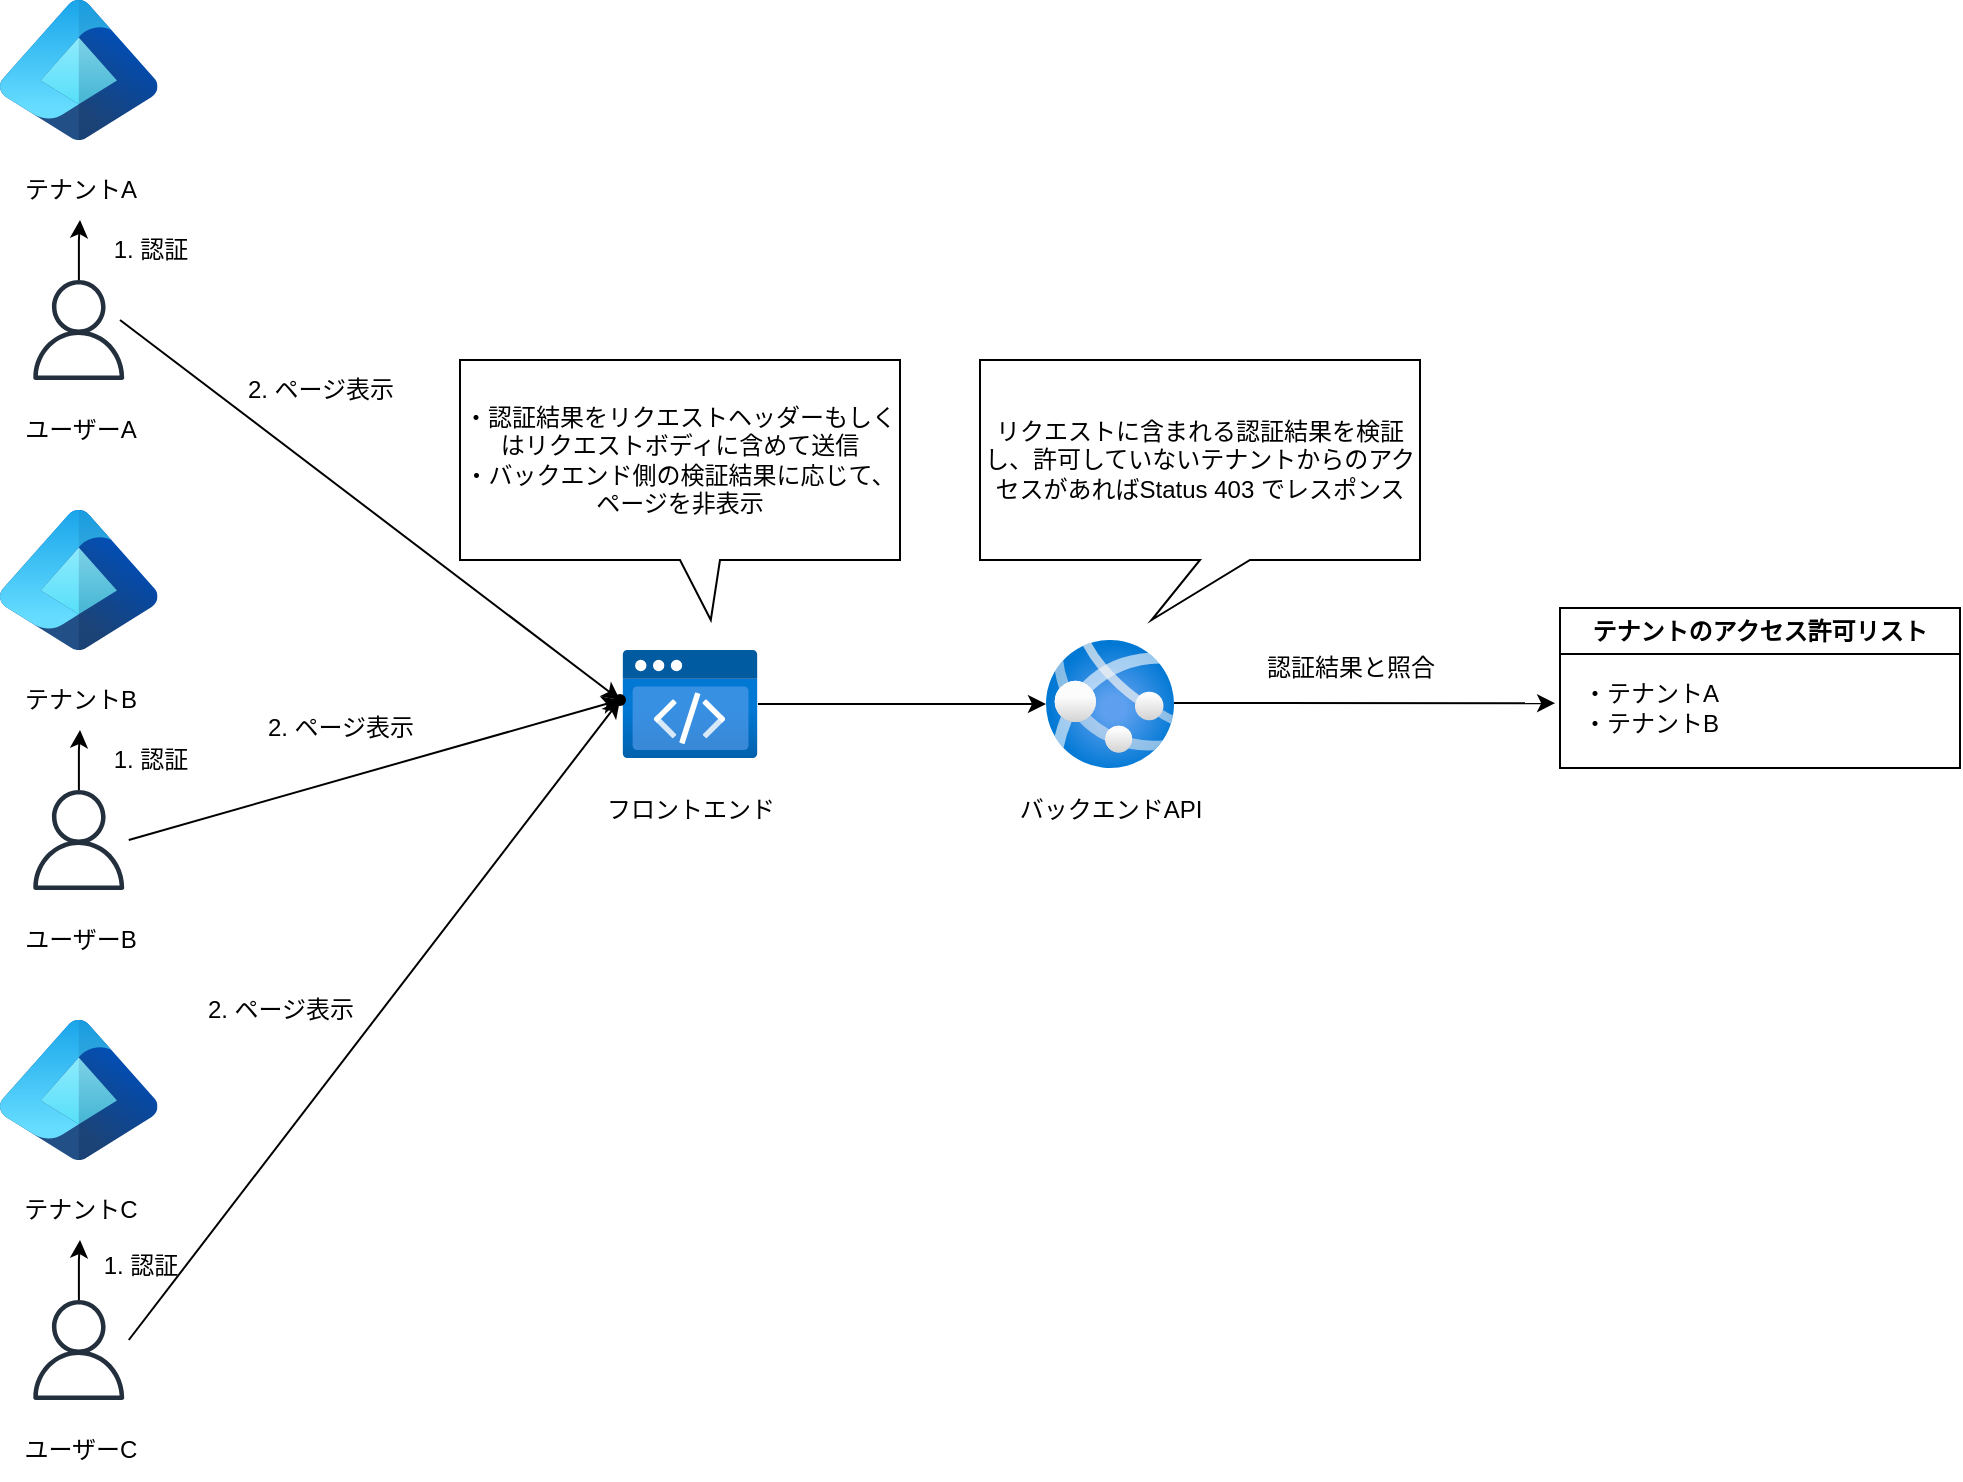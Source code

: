 <mxfile version="27.0.6">
  <diagram name="ページ1" id="x38E6jqCPU3l6lvxFxvu">
    <mxGraphModel dx="1341" dy="878" grid="1" gridSize="10" guides="1" tooltips="1" connect="1" arrows="1" fold="1" page="1" pageScale="1" pageWidth="827" pageHeight="1169" math="0" shadow="0">
      <root>
        <mxCell id="0" />
        <mxCell id="1" parent="0" />
        <mxCell id="7tiRyADVyy9cA7FerkK4-9" value="" style="edgeStyle=orthogonalEdgeStyle;rounded=0;orthogonalLoop=1;jettySize=auto;html=1;" parent="1" source="ywfHkIdbfyH4UHMAIcFu-1" target="ywfHkIdbfyH4UHMAIcFu-2" edge="1">
          <mxGeometry relative="1" as="geometry" />
        </mxCell>
        <mxCell id="ywfHkIdbfyH4UHMAIcFu-1" value="" style="image;aspect=fixed;html=1;points=[];align=center;fontSize=12;image=img/lib/azure2/preview/Static_Apps.svg;" parent="1" vertex="1">
          <mxGeometry x="401" y="425" width="68" height="54" as="geometry" />
        </mxCell>
        <mxCell id="ywfHkIdbfyH4UHMAIcFu-2" value="" style="image;aspect=fixed;html=1;points=[];align=center;fontSize=12;image=img/lib/azure2/app_services/App_Services.svg;" parent="1" vertex="1">
          <mxGeometry x="613" y="420" width="64" height="64" as="geometry" />
        </mxCell>
        <mxCell id="7tiRyADVyy9cA7FerkK4-6" value="" style="group" parent="1" vertex="1" connectable="0">
          <mxGeometry x="90" y="100" width="105" height="230" as="geometry" />
        </mxCell>
        <mxCell id="7tiRyADVyy9cA7FerkK4-4" value="" style="group" parent="7tiRyADVyy9cA7FerkK4-6" vertex="1" connectable="0">
          <mxGeometry width="80" height="110" as="geometry" />
        </mxCell>
        <mxCell id="w7e60LT3kDtD1Cjftb_R-1" value="" style="image;aspect=fixed;html=1;points=[];align=center;fontSize=12;image=img/lib/azure2/other/Entra_Identity.svg;" parent="7tiRyADVyy9cA7FerkK4-4" vertex="1">
          <mxGeometry width="78.76" height="70" as="geometry" />
        </mxCell>
        <mxCell id="7tiRyADVyy9cA7FerkK4-2" value="テナントA" style="text;html=1;align=center;verticalAlign=middle;resizable=0;points=[];autosize=1;strokeColor=none;fillColor=none;" parent="7tiRyADVyy9cA7FerkK4-4" vertex="1">
          <mxGeometry y="80" width="80" height="30" as="geometry" />
        </mxCell>
        <mxCell id="7tiRyADVyy9cA7FerkK4-5" value="" style="group" parent="7tiRyADVyy9cA7FerkK4-6" vertex="1" connectable="0">
          <mxGeometry y="140" width="80" height="90" as="geometry" />
        </mxCell>
        <mxCell id="ywfHkIdbfyH4UHMAIcFu-4" value="" style="sketch=0;outlineConnect=0;fontColor=#232F3E;gradientColor=none;fillColor=#232F3D;strokeColor=none;dashed=0;verticalLabelPosition=bottom;verticalAlign=top;align=center;html=1;fontSize=12;fontStyle=0;aspect=fixed;pointerEvents=1;shape=mxgraph.aws4.user;" parent="7tiRyADVyy9cA7FerkK4-5" vertex="1">
          <mxGeometry x="14.38" width="50" height="50" as="geometry" />
        </mxCell>
        <mxCell id="7tiRyADVyy9cA7FerkK4-3" value="ユーザーA" style="text;html=1;align=center;verticalAlign=middle;resizable=0;points=[];autosize=1;strokeColor=none;fillColor=none;" parent="7tiRyADVyy9cA7FerkK4-5" vertex="1">
          <mxGeometry y="60" width="80" height="30" as="geometry" />
        </mxCell>
        <mxCell id="7tiRyADVyy9cA7FerkK4-39" value="" style="endArrow=classic;html=1;rounded=0;entryX=0.325;entryY=0.533;entryDx=0;entryDy=0;entryPerimeter=0;" parent="7tiRyADVyy9cA7FerkK4-5" target="7tiRyADVyy9cA7FerkK4-31" edge="1">
          <mxGeometry width="50" height="50" relative="1" as="geometry">
            <mxPoint x="60" y="20" as="sourcePoint" />
            <mxPoint x="110" y="-30" as="targetPoint" />
          </mxGeometry>
        </mxCell>
        <mxCell id="7tiRyADVyy9cA7FerkK4-33" value="" style="edgeStyle=orthogonalEdgeStyle;rounded=0;orthogonalLoop=1;jettySize=auto;html=1;" parent="7tiRyADVyy9cA7FerkK4-6" source="ywfHkIdbfyH4UHMAIcFu-4" target="7tiRyADVyy9cA7FerkK4-2" edge="1">
          <mxGeometry relative="1" as="geometry" />
        </mxCell>
        <mxCell id="7tiRyADVyy9cA7FerkK4-37" value="1. 認証" style="text;html=1;align=center;verticalAlign=middle;resizable=0;points=[];autosize=1;strokeColor=none;fillColor=none;" parent="7tiRyADVyy9cA7FerkK4-6" vertex="1">
          <mxGeometry x="45" y="110" width="60" height="30" as="geometry" />
        </mxCell>
        <mxCell id="7tiRyADVyy9cA7FerkK4-10" value="フロントエンド" style="text;html=1;align=center;verticalAlign=middle;resizable=0;points=[];autosize=1;strokeColor=none;fillColor=none;" parent="1" vertex="1">
          <mxGeometry x="380" y="490" width="110" height="30" as="geometry" />
        </mxCell>
        <mxCell id="7tiRyADVyy9cA7FerkK4-11" value="バックエンドAPI" style="text;html=1;align=center;verticalAlign=middle;resizable=0;points=[];autosize=1;strokeColor=none;fillColor=none;" parent="1" vertex="1">
          <mxGeometry x="590" y="490" width="110" height="30" as="geometry" />
        </mxCell>
        <mxCell id="7tiRyADVyy9cA7FerkK4-12" value="" style="group" parent="1" vertex="1" connectable="0">
          <mxGeometry x="90" y="355" width="105" height="230" as="geometry" />
        </mxCell>
        <mxCell id="7tiRyADVyy9cA7FerkK4-13" value="" style="group" parent="7tiRyADVyy9cA7FerkK4-12" vertex="1" connectable="0">
          <mxGeometry width="80" height="110" as="geometry" />
        </mxCell>
        <mxCell id="7tiRyADVyy9cA7FerkK4-14" value="" style="image;aspect=fixed;html=1;points=[];align=center;fontSize=12;image=img/lib/azure2/other/Entra_Identity.svg;" parent="7tiRyADVyy9cA7FerkK4-13" vertex="1">
          <mxGeometry width="78.76" height="70" as="geometry" />
        </mxCell>
        <mxCell id="7tiRyADVyy9cA7FerkK4-15" value="テナントB" style="text;html=1;align=center;verticalAlign=middle;resizable=0;points=[];autosize=1;strokeColor=none;fillColor=none;" parent="7tiRyADVyy9cA7FerkK4-13" vertex="1">
          <mxGeometry y="80" width="80" height="30" as="geometry" />
        </mxCell>
        <mxCell id="7tiRyADVyy9cA7FerkK4-16" value="" style="group" parent="7tiRyADVyy9cA7FerkK4-12" vertex="1" connectable="0">
          <mxGeometry y="140" width="80" height="90" as="geometry" />
        </mxCell>
        <mxCell id="7tiRyADVyy9cA7FerkK4-17" value="" style="sketch=0;outlineConnect=0;fontColor=#232F3E;gradientColor=none;fillColor=#232F3D;strokeColor=none;dashed=0;verticalLabelPosition=bottom;verticalAlign=top;align=center;html=1;fontSize=12;fontStyle=0;aspect=fixed;pointerEvents=1;shape=mxgraph.aws4.user;" parent="7tiRyADVyy9cA7FerkK4-16" vertex="1">
          <mxGeometry x="14.38" width="50" height="50" as="geometry" />
        </mxCell>
        <mxCell id="7tiRyADVyy9cA7FerkK4-18" value="ユーザーB" style="text;html=1;align=center;verticalAlign=middle;resizable=0;points=[];autosize=1;strokeColor=none;fillColor=none;" parent="7tiRyADVyy9cA7FerkK4-16" vertex="1">
          <mxGeometry y="60" width="80" height="30" as="geometry" />
        </mxCell>
        <mxCell id="7tiRyADVyy9cA7FerkK4-40" value="" style="endArrow=classic;html=1;rounded=0;entryX=0.658;entryY=0.567;entryDx=0;entryDy=0;entryPerimeter=0;" parent="7tiRyADVyy9cA7FerkK4-16" target="7tiRyADVyy9cA7FerkK4-31" edge="1">
          <mxGeometry width="50" height="50" relative="1" as="geometry">
            <mxPoint x="64.38" y="25" as="sourcePoint" />
            <mxPoint x="114.38" y="-25" as="targetPoint" />
          </mxGeometry>
        </mxCell>
        <mxCell id="7tiRyADVyy9cA7FerkK4-34" value="" style="edgeStyle=orthogonalEdgeStyle;rounded=0;orthogonalLoop=1;jettySize=auto;html=1;" parent="7tiRyADVyy9cA7FerkK4-12" source="7tiRyADVyy9cA7FerkK4-17" target="7tiRyADVyy9cA7FerkK4-15" edge="1">
          <mxGeometry relative="1" as="geometry" />
        </mxCell>
        <mxCell id="7tiRyADVyy9cA7FerkK4-36" value="1. 認証" style="text;html=1;align=center;verticalAlign=middle;resizable=0;points=[];autosize=1;strokeColor=none;fillColor=none;" parent="7tiRyADVyy9cA7FerkK4-12" vertex="1">
          <mxGeometry x="45" y="110" width="60" height="30" as="geometry" />
        </mxCell>
        <mxCell id="7tiRyADVyy9cA7FerkK4-19" value="" style="group" parent="1" vertex="1" connectable="0">
          <mxGeometry x="90" y="610" width="80" height="230" as="geometry" />
        </mxCell>
        <mxCell id="7tiRyADVyy9cA7FerkK4-20" value="" style="group" parent="7tiRyADVyy9cA7FerkK4-19" vertex="1" connectable="0">
          <mxGeometry width="80" height="110" as="geometry" />
        </mxCell>
        <mxCell id="7tiRyADVyy9cA7FerkK4-21" value="" style="image;aspect=fixed;html=1;points=[];align=center;fontSize=12;image=img/lib/azure2/other/Entra_Identity.svg;" parent="7tiRyADVyy9cA7FerkK4-20" vertex="1">
          <mxGeometry width="78.76" height="70" as="geometry" />
        </mxCell>
        <mxCell id="7tiRyADVyy9cA7FerkK4-22" value="テナントC" style="text;html=1;align=center;verticalAlign=middle;resizable=0;points=[];autosize=1;strokeColor=none;fillColor=none;" parent="7tiRyADVyy9cA7FerkK4-20" vertex="1">
          <mxGeometry y="80" width="80" height="30" as="geometry" />
        </mxCell>
        <mxCell id="7tiRyADVyy9cA7FerkK4-23" value="" style="group" parent="7tiRyADVyy9cA7FerkK4-19" vertex="1" connectable="0">
          <mxGeometry y="140" width="80" height="90" as="geometry" />
        </mxCell>
        <mxCell id="7tiRyADVyy9cA7FerkK4-24" value="" style="sketch=0;outlineConnect=0;fontColor=#232F3E;gradientColor=none;fillColor=#232F3D;strokeColor=none;dashed=0;verticalLabelPosition=bottom;verticalAlign=top;align=center;html=1;fontSize=12;fontStyle=0;aspect=fixed;pointerEvents=1;shape=mxgraph.aws4.user;" parent="7tiRyADVyy9cA7FerkK4-23" vertex="1">
          <mxGeometry x="14.38" width="50" height="50" as="geometry" />
        </mxCell>
        <mxCell id="7tiRyADVyy9cA7FerkK4-25" value="ユーザーC" style="text;html=1;align=center;verticalAlign=middle;resizable=0;points=[];autosize=1;strokeColor=none;fillColor=none;" parent="7tiRyADVyy9cA7FerkK4-23" vertex="1">
          <mxGeometry y="60" width="80" height="30" as="geometry" />
        </mxCell>
        <mxCell id="7tiRyADVyy9cA7FerkK4-41" value="" style="endArrow=classic;html=1;rounded=0;entryX=-0.208;entryY=0.5;entryDx=0;entryDy=0;entryPerimeter=0;" parent="7tiRyADVyy9cA7FerkK4-23" target="7tiRyADVyy9cA7FerkK4-31" edge="1">
          <mxGeometry width="50" height="50" relative="1" as="geometry">
            <mxPoint x="64.38" y="20" as="sourcePoint" />
            <mxPoint x="114.38" y="-30" as="targetPoint" />
          </mxGeometry>
        </mxCell>
        <mxCell id="7tiRyADVyy9cA7FerkK4-35" value="" style="edgeStyle=orthogonalEdgeStyle;rounded=0;orthogonalLoop=1;jettySize=auto;html=1;" parent="7tiRyADVyy9cA7FerkK4-19" source="7tiRyADVyy9cA7FerkK4-24" target="7tiRyADVyy9cA7FerkK4-22" edge="1">
          <mxGeometry relative="1" as="geometry" />
        </mxCell>
        <mxCell id="7tiRyADVyy9cA7FerkK4-26" value="リクエストに含まれる認証結果を検証し、許可していないテナントからのアクセスがあればStatus 403 でレスポンス" style="shape=callout;whiteSpace=wrap;html=1;perimeter=calloutPerimeter;position2=0.39;base=25;" parent="1" vertex="1">
          <mxGeometry x="580" y="280" width="220" height="130" as="geometry" />
        </mxCell>
        <mxCell id="7tiRyADVyy9cA7FerkK4-29" value="・認証結果をリクエストヘッダーもしくはリクエストボディに含めて送信&lt;div&gt;・バックエンド側の検証結果に応じて、ページを非表示&lt;/div&gt;" style="shape=callout;whiteSpace=wrap;html=1;perimeter=calloutPerimeter;position2=0.57;" parent="1" vertex="1">
          <mxGeometry x="320" y="280" width="220" height="130" as="geometry" />
        </mxCell>
        <mxCell id="7tiRyADVyy9cA7FerkK4-31" value="" style="shape=waypoint;sketch=0;size=6;pointerEvents=1;points=[];fillColor=default;resizable=0;rotatable=0;perimeter=centerPerimeter;snapToPoint=1;verticalAlign=top;labelBackgroundColor=default;" parent="1" vertex="1">
          <mxGeometry x="390" y="440" width="20" height="20" as="geometry" />
        </mxCell>
        <mxCell id="7tiRyADVyy9cA7FerkK4-38" value="1. 認証" style="text;html=1;align=center;verticalAlign=middle;resizable=0;points=[];autosize=1;strokeColor=none;fillColor=none;" parent="1" vertex="1">
          <mxGeometry x="130" y="718" width="60" height="30" as="geometry" />
        </mxCell>
        <mxCell id="7tiRyADVyy9cA7FerkK4-52" value="2. ページ表示" style="text;html=1;align=center;verticalAlign=middle;resizable=0;points=[];autosize=1;strokeColor=none;fillColor=none;" parent="1" vertex="1">
          <mxGeometry x="210" y="449" width="100" height="30" as="geometry" />
        </mxCell>
        <mxCell id="7tiRyADVyy9cA7FerkK4-53" value="2. ページ表示" style="text;html=1;align=center;verticalAlign=middle;resizable=0;points=[];autosize=1;strokeColor=none;fillColor=none;" parent="1" vertex="1">
          <mxGeometry x="200" y="280" width="100" height="30" as="geometry" />
        </mxCell>
        <mxCell id="7tiRyADVyy9cA7FerkK4-54" value="2. ページ表示" style="text;html=1;align=center;verticalAlign=middle;resizable=0;points=[];autosize=1;strokeColor=none;fillColor=none;" parent="1" vertex="1">
          <mxGeometry x="180" y="590" width="100" height="30" as="geometry" />
        </mxCell>
        <mxCell id="7tiRyADVyy9cA7FerkK4-58" value="テナントのアクセス許可リスト" style="swimlane;whiteSpace=wrap;html=1;" parent="1" vertex="1">
          <mxGeometry x="870" y="404" width="200" height="80" as="geometry">
            <mxRectangle x="480" y="570" width="210" height="30" as="alternateBounds" />
          </mxGeometry>
        </mxCell>
        <mxCell id="7tiRyADVyy9cA7FerkK4-60" value="・テナントA&lt;div&gt;・テナントB&lt;/div&gt;" style="text;html=1;align=center;verticalAlign=middle;resizable=0;points=[];autosize=1;strokeColor=none;fillColor=none;" parent="7tiRyADVyy9cA7FerkK4-58" vertex="1">
          <mxGeometry y="30" width="90" height="40" as="geometry" />
        </mxCell>
        <mxCell id="7tiRyADVyy9cA7FerkK4-64" value="" style="endArrow=classic;html=1;rounded=0;entryX=-0.027;entryY=0.44;entryDx=0;entryDy=0;entryPerimeter=0;" parent="1" edge="1" target="7tiRyADVyy9cA7FerkK4-60">
          <mxGeometry width="50" height="50" relative="1" as="geometry">
            <mxPoint x="677" y="451.5" as="sourcePoint" />
            <mxPoint x="780" y="451.5" as="targetPoint" />
          </mxGeometry>
        </mxCell>
        <mxCell id="BjztDXpkIUr01JEGs0kh-1" value="認証結果と照合" style="text;html=1;align=center;verticalAlign=middle;resizable=0;points=[];autosize=1;strokeColor=none;fillColor=none;" vertex="1" parent="1">
          <mxGeometry x="710" y="419" width="110" height="30" as="geometry" />
        </mxCell>
      </root>
    </mxGraphModel>
  </diagram>
</mxfile>

